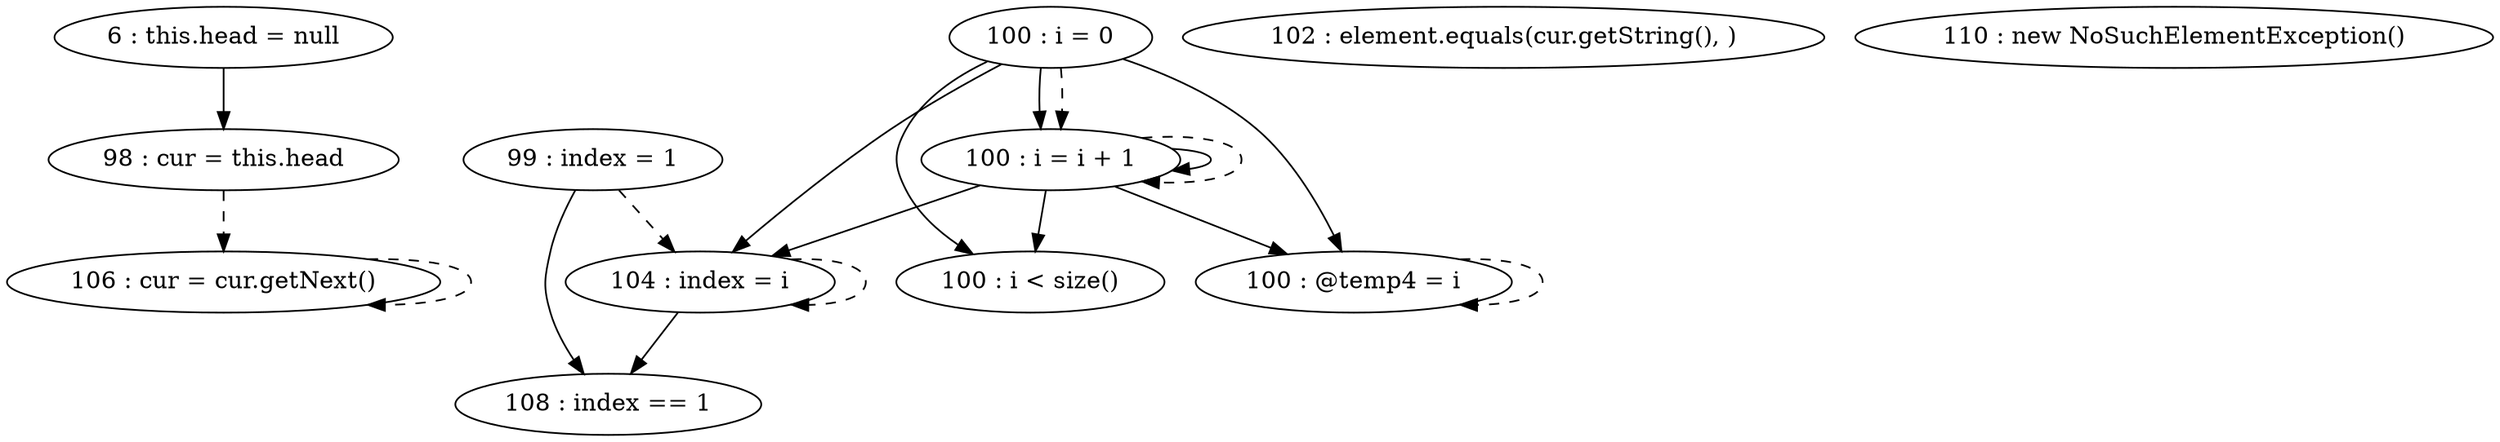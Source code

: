 digraph G {
"6 : this.head = null"
"6 : this.head = null" -> "98 : cur = this.head"
"98 : cur = this.head"
"98 : cur = this.head" -> "106 : cur = cur.getNext()" [style=dashed]
"99 : index = 1"
"99 : index = 1" -> "108 : index == 1"
"99 : index = 1" -> "104 : index = i" [style=dashed]
"100 : i = 0"
"100 : i = 0" -> "104 : index = i"
"100 : i = 0" -> "100 : @temp4 = i"
"100 : i = 0" -> "100 : i < size()"
"100 : i = 0" -> "100 : i = i + 1"
"100 : i = 0" -> "100 : i = i + 1" [style=dashed]
"100 : i < size()"
"102 : element.equals(cur.getString(), )"
"108 : index == 1"
"104 : index = i"
"104 : index = i" -> "108 : index == 1"
"104 : index = i" -> "104 : index = i" [style=dashed]
"106 : cur = cur.getNext()"
"106 : cur = cur.getNext()" -> "106 : cur = cur.getNext()" [style=dashed]
"100 : @temp4 = i"
"100 : @temp4 = i" -> "100 : @temp4 = i" [style=dashed]
"100 : i = i + 1"
"100 : i = i + 1" -> "104 : index = i"
"100 : i = i + 1" -> "100 : @temp4 = i"
"100 : i = i + 1" -> "100 : i < size()"
"100 : i = i + 1" -> "100 : i = i + 1"
"100 : i = i + 1" -> "100 : i = i + 1" [style=dashed]
"110 : new NoSuchElementException()"
}
